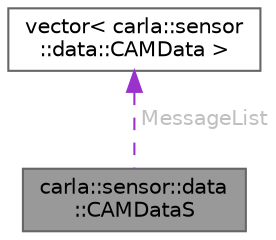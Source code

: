 digraph "carla::sensor::data::CAMDataS"
{
 // INTERACTIVE_SVG=YES
 // LATEX_PDF_SIZE
  bgcolor="transparent";
  edge [fontname=Helvetica,fontsize=10,labelfontname=Helvetica,labelfontsize=10];
  node [fontname=Helvetica,fontsize=10,shape=box,height=0.2,width=0.4];
  Node1 [id="Node000001",label="carla::sensor::data\l::CAMDataS",height=0.2,width=0.4,color="gray40", fillcolor="grey60", style="filled", fontcolor="black",tooltip=" "];
  Node2 -> Node1 [id="edge1_Node000001_Node000002",dir="back",color="darkorchid3",style="dashed",tooltip=" ",label=" MessageList",fontcolor="grey" ];
  Node2 [id="Node000002",label="vector\< carla::sensor\l::data::CAMData \>",height=0.2,width=0.4,color="gray40", fillcolor="white", style="filled",tooltip=" "];
}
